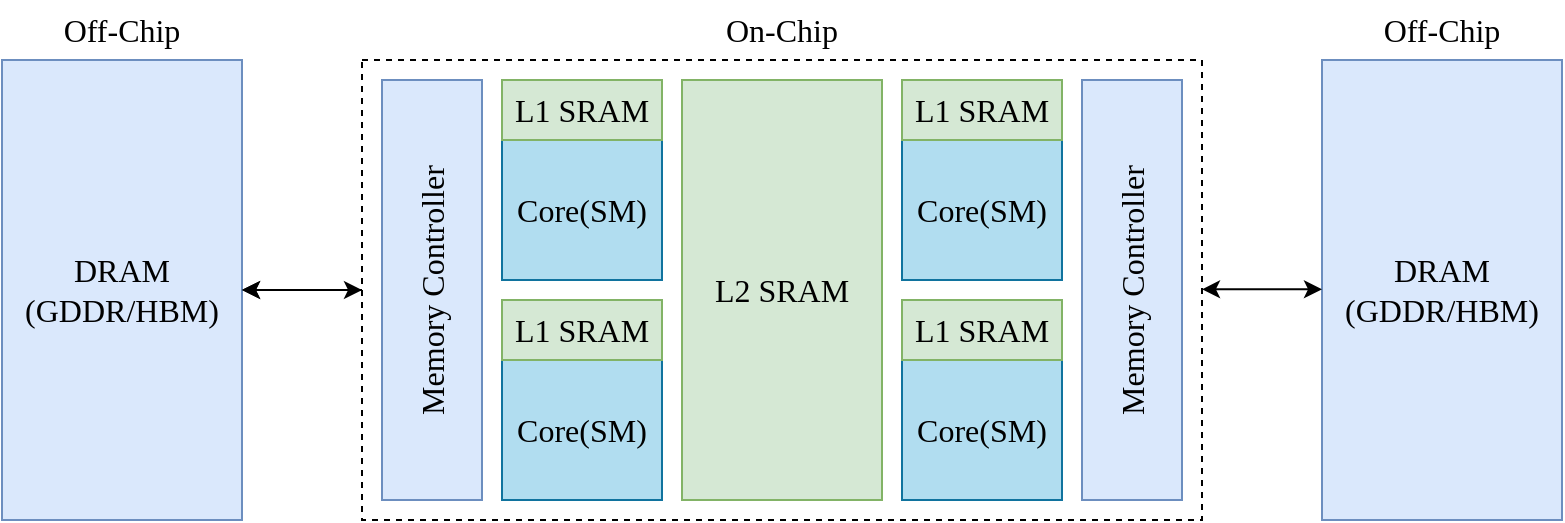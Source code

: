 <mxfile version="24.2.5" type="device">
  <diagram name="第 1 页" id="dVdpCF9wNjlWeNjONU8Y">
    <mxGraphModel dx="1195" dy="697" grid="1" gridSize="10" guides="1" tooltips="1" connect="1" arrows="1" fold="1" page="1" pageScale="1" pageWidth="1169" pageHeight="1654" math="0" shadow="0">
      <root>
        <mxCell id="0" />
        <mxCell id="1" parent="0" />
        <mxCell id="zZbEqNytoACPGPrGH0ZM-1" value="&lt;font face=&quot;Times New Roman&quot; style=&quot;font-size: 16px;&quot;&gt;DRAM&lt;/font&gt;&lt;div style=&quot;font-size: 16px;&quot;&gt;&lt;font face=&quot;Times New Roman&quot; style=&quot;font-size: 16px;&quot;&gt;(GDDR/HBM)&lt;/font&gt;&lt;/div&gt;" style="rounded=0;whiteSpace=wrap;html=1;fillColor=#dae8fc;strokeColor=#6c8ebf;" vertex="1" parent="1">
          <mxGeometry x="240" y="400" width="120" height="230" as="geometry" />
        </mxCell>
        <mxCell id="zZbEqNytoACPGPrGH0ZM-2" value="&lt;font face=&quot;Times New Roman&quot; style=&quot;font-size: 16px;&quot;&gt;Off-Chip&lt;/font&gt;" style="text;html=1;align=center;verticalAlign=middle;whiteSpace=wrap;rounded=0;" vertex="1" parent="1">
          <mxGeometry x="260" y="370" width="80" height="30" as="geometry" />
        </mxCell>
        <mxCell id="zZbEqNytoACPGPrGH0ZM-22" value="" style="edgeStyle=orthogonalEdgeStyle;rounded=0;orthogonalLoop=1;jettySize=auto;html=1;" edge="1" parent="1" source="zZbEqNytoACPGPrGH0ZM-3" target="zZbEqNytoACPGPrGH0ZM-1">
          <mxGeometry relative="1" as="geometry" />
        </mxCell>
        <mxCell id="zZbEqNytoACPGPrGH0ZM-3" value="" style="rounded=0;whiteSpace=wrap;html=1;dashed=1;" vertex="1" parent="1">
          <mxGeometry x="420" y="400" width="420" height="230" as="geometry" />
        </mxCell>
        <mxCell id="zZbEqNytoACPGPrGH0ZM-4" value="&lt;font face=&quot;Times New Roman&quot; style=&quot;font-size: 16px;&quot;&gt;DRAM&lt;/font&gt;&lt;div style=&quot;font-size: 16px;&quot;&gt;&lt;font face=&quot;Times New Roman&quot; style=&quot;font-size: 16px;&quot;&gt;(GDDR/HBM)&lt;/font&gt;&lt;/div&gt;" style="rounded=0;whiteSpace=wrap;html=1;fillColor=#dae8fc;strokeColor=#6c8ebf;" vertex="1" parent="1">
          <mxGeometry x="900" y="400" width="120" height="230" as="geometry" />
        </mxCell>
        <mxCell id="zZbEqNytoACPGPrGH0ZM-5" value="&lt;font face=&quot;Times New Roman&quot; style=&quot;font-size: 16px;&quot;&gt;Off-Chip&lt;/font&gt;" style="text;html=1;align=center;verticalAlign=middle;whiteSpace=wrap;rounded=0;" vertex="1" parent="1">
          <mxGeometry x="920" y="370" width="80" height="30" as="geometry" />
        </mxCell>
        <mxCell id="zZbEqNytoACPGPrGH0ZM-6" value="&lt;font face=&quot;Times New Roman&quot; style=&quot;font-size: 16px;&quot;&gt;On-Chip&lt;/font&gt;" style="text;html=1;align=center;verticalAlign=middle;whiteSpace=wrap;rounded=0;" vertex="1" parent="1">
          <mxGeometry x="590" y="370" width="80" height="30" as="geometry" />
        </mxCell>
        <mxCell id="zZbEqNytoACPGPrGH0ZM-9" value="&lt;font style=&quot;font-size: 16px;&quot; face=&quot;Times New Roman&quot;&gt;Memory Controller&lt;/font&gt;" style="rounded=0;whiteSpace=wrap;html=1;rotation=-90;fillColor=#dae8fc;strokeColor=#6c8ebf;" vertex="1" parent="1">
          <mxGeometry x="350" y="490" width="210" height="50" as="geometry" />
        </mxCell>
        <mxCell id="zZbEqNytoACPGPrGH0ZM-11" value="&lt;span style=&quot;font-family: &amp;quot;Times New Roman&amp;quot;; font-size: 16px;&quot;&gt;Core(SM)&lt;/span&gt;" style="rounded=0;whiteSpace=wrap;html=1;fillColor=#b1ddf0;strokeColor=#10739e;" vertex="1" parent="1">
          <mxGeometry x="490" y="550" width="80" height="70" as="geometry" />
        </mxCell>
        <mxCell id="zZbEqNytoACPGPrGH0ZM-12" value="&lt;font style=&quot;font-size: 16px;&quot; face=&quot;Times New Roman&quot;&gt;L2 SRAM&lt;/font&gt;" style="rounded=0;whiteSpace=wrap;html=1;fillColor=#d5e8d4;strokeColor=#82b366;" vertex="1" parent="1">
          <mxGeometry x="580" y="410" width="100" height="210" as="geometry" />
        </mxCell>
        <mxCell id="zZbEqNytoACPGPrGH0ZM-13" value="&lt;font style=&quot;font-size: 16px;&quot; face=&quot;Times New Roman&quot;&gt;Core(SM)&lt;/font&gt;" style="rounded=0;whiteSpace=wrap;html=1;fillColor=#b1ddf0;strokeColor=#10739e;" vertex="1" parent="1">
          <mxGeometry x="490" y="440" width="80" height="70" as="geometry" />
        </mxCell>
        <mxCell id="zZbEqNytoACPGPrGH0ZM-14" value="&lt;span style=&quot;font-family: &amp;quot;Times New Roman&amp;quot;; font-size: 16px;&quot;&gt;L1 SRAM&lt;/span&gt;" style="rounded=0;whiteSpace=wrap;html=1;fillColor=#d5e8d4;strokeColor=#82b366;" vertex="1" parent="1">
          <mxGeometry x="490" y="520" width="80" height="30" as="geometry" />
        </mxCell>
        <mxCell id="zZbEqNytoACPGPrGH0ZM-15" value="&lt;span style=&quot;font-family: &amp;quot;Times New Roman&amp;quot;; font-size: 16px;&quot;&gt;L1 SRAM&lt;/span&gt;" style="rounded=0;whiteSpace=wrap;html=1;fillColor=#d5e8d4;strokeColor=#82b366;" vertex="1" parent="1">
          <mxGeometry x="490" y="410" width="80" height="30" as="geometry" />
        </mxCell>
        <mxCell id="zZbEqNytoACPGPrGH0ZM-16" value="&lt;font style=&quot;font-size: 16px;&quot; face=&quot;Times New Roman&quot;&gt;Memory Controller&lt;/font&gt;" style="rounded=0;whiteSpace=wrap;html=1;rotation=-90;fillColor=#dae8fc;strokeColor=#6c8ebf;" vertex="1" parent="1">
          <mxGeometry x="700" y="490" width="210" height="50" as="geometry" />
        </mxCell>
        <mxCell id="zZbEqNytoACPGPrGH0ZM-17" value="&lt;span style=&quot;font-family: &amp;quot;Times New Roman&amp;quot;; font-size: 16px;&quot;&gt;Core(SM)&lt;/span&gt;" style="rounded=0;whiteSpace=wrap;html=1;fillColor=#b1ddf0;strokeColor=#10739e;" vertex="1" parent="1">
          <mxGeometry x="690" y="550" width="80" height="70" as="geometry" />
        </mxCell>
        <mxCell id="zZbEqNytoACPGPrGH0ZM-18" value="&lt;span style=&quot;font-family: &amp;quot;Times New Roman&amp;quot;; font-size: 16px;&quot;&gt;Core(SM)&lt;/span&gt;" style="rounded=0;whiteSpace=wrap;html=1;fillColor=#b1ddf0;strokeColor=#10739e;" vertex="1" parent="1">
          <mxGeometry x="690" y="440" width="80" height="70" as="geometry" />
        </mxCell>
        <mxCell id="zZbEqNytoACPGPrGH0ZM-19" value="&lt;span style=&quot;font-family: &amp;quot;Times New Roman&amp;quot;; font-size: 16px;&quot;&gt;L1 SRAM&lt;/span&gt;" style="rounded=0;whiteSpace=wrap;html=1;fillColor=#d5e8d4;strokeColor=#82b366;" vertex="1" parent="1">
          <mxGeometry x="690" y="520" width="80" height="30" as="geometry" />
        </mxCell>
        <mxCell id="zZbEqNytoACPGPrGH0ZM-20" value="&lt;span style=&quot;font-family: &amp;quot;Times New Roman&amp;quot;; font-size: 16px;&quot;&gt;L1 SRAM&lt;/span&gt;" style="rounded=0;whiteSpace=wrap;html=1;fillColor=#d5e8d4;strokeColor=#82b366;" vertex="1" parent="1">
          <mxGeometry x="690" y="410" width="80" height="30" as="geometry" />
        </mxCell>
        <mxCell id="zZbEqNytoACPGPrGH0ZM-21" value="" style="endArrow=classic;startArrow=classic;html=1;rounded=0;exitX=1;exitY=0.5;exitDx=0;exitDy=0;" edge="1" parent="1" source="zZbEqNytoACPGPrGH0ZM-1">
          <mxGeometry width="50" height="50" relative="1" as="geometry">
            <mxPoint x="510" y="560" as="sourcePoint" />
            <mxPoint x="420" y="515" as="targetPoint" />
          </mxGeometry>
        </mxCell>
        <mxCell id="zZbEqNytoACPGPrGH0ZM-23" value="" style="endArrow=classic;startArrow=classic;html=1;rounded=0;exitX=1;exitY=0.5;exitDx=0;exitDy=0;" edge="1" parent="1">
          <mxGeometry width="50" height="50" relative="1" as="geometry">
            <mxPoint x="840" y="514.66" as="sourcePoint" />
            <mxPoint x="900" y="514.66" as="targetPoint" />
          </mxGeometry>
        </mxCell>
      </root>
    </mxGraphModel>
  </diagram>
</mxfile>
